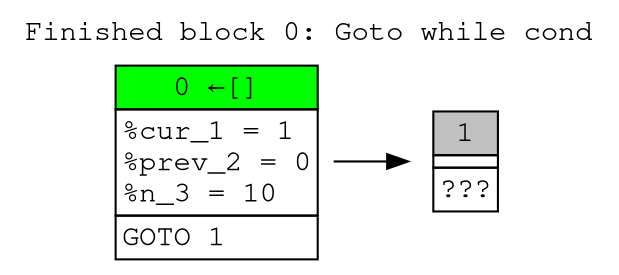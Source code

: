 
        digraph {
            rankdir=LR;
            graph [fontname="Courier, monospace"];
            node [fontname="Courier, monospace"];
            edge [fontname="Courier, monospace"];
            labelloc="t";
            label="Finished block 0: Goto while cond";
            bb_0[shape="none", label=<<table border="0" cellborder="1" cellspacing="0"><tr><td bgcolor="green" align="center" colspan="1">0 ←[]</td></tr><tr><td align="left" balign="left">%cur_1 = 1<br/>%prev_2 = 0<br/>%n_3 = 10<br/></td></tr><tr><td align="left">GOTO 1</td></tr></table>>];
bb_0 -> bb_1;
bb_1[shape="none", label=<<table border="0" cellborder="1" cellspacing="0"><tr><td bgcolor="gray" align="center" colspan="1">1</td></tr><tr><td align="left" balign="left"></td></tr><tr><td align="left">???</td></tr></table>>];

}

